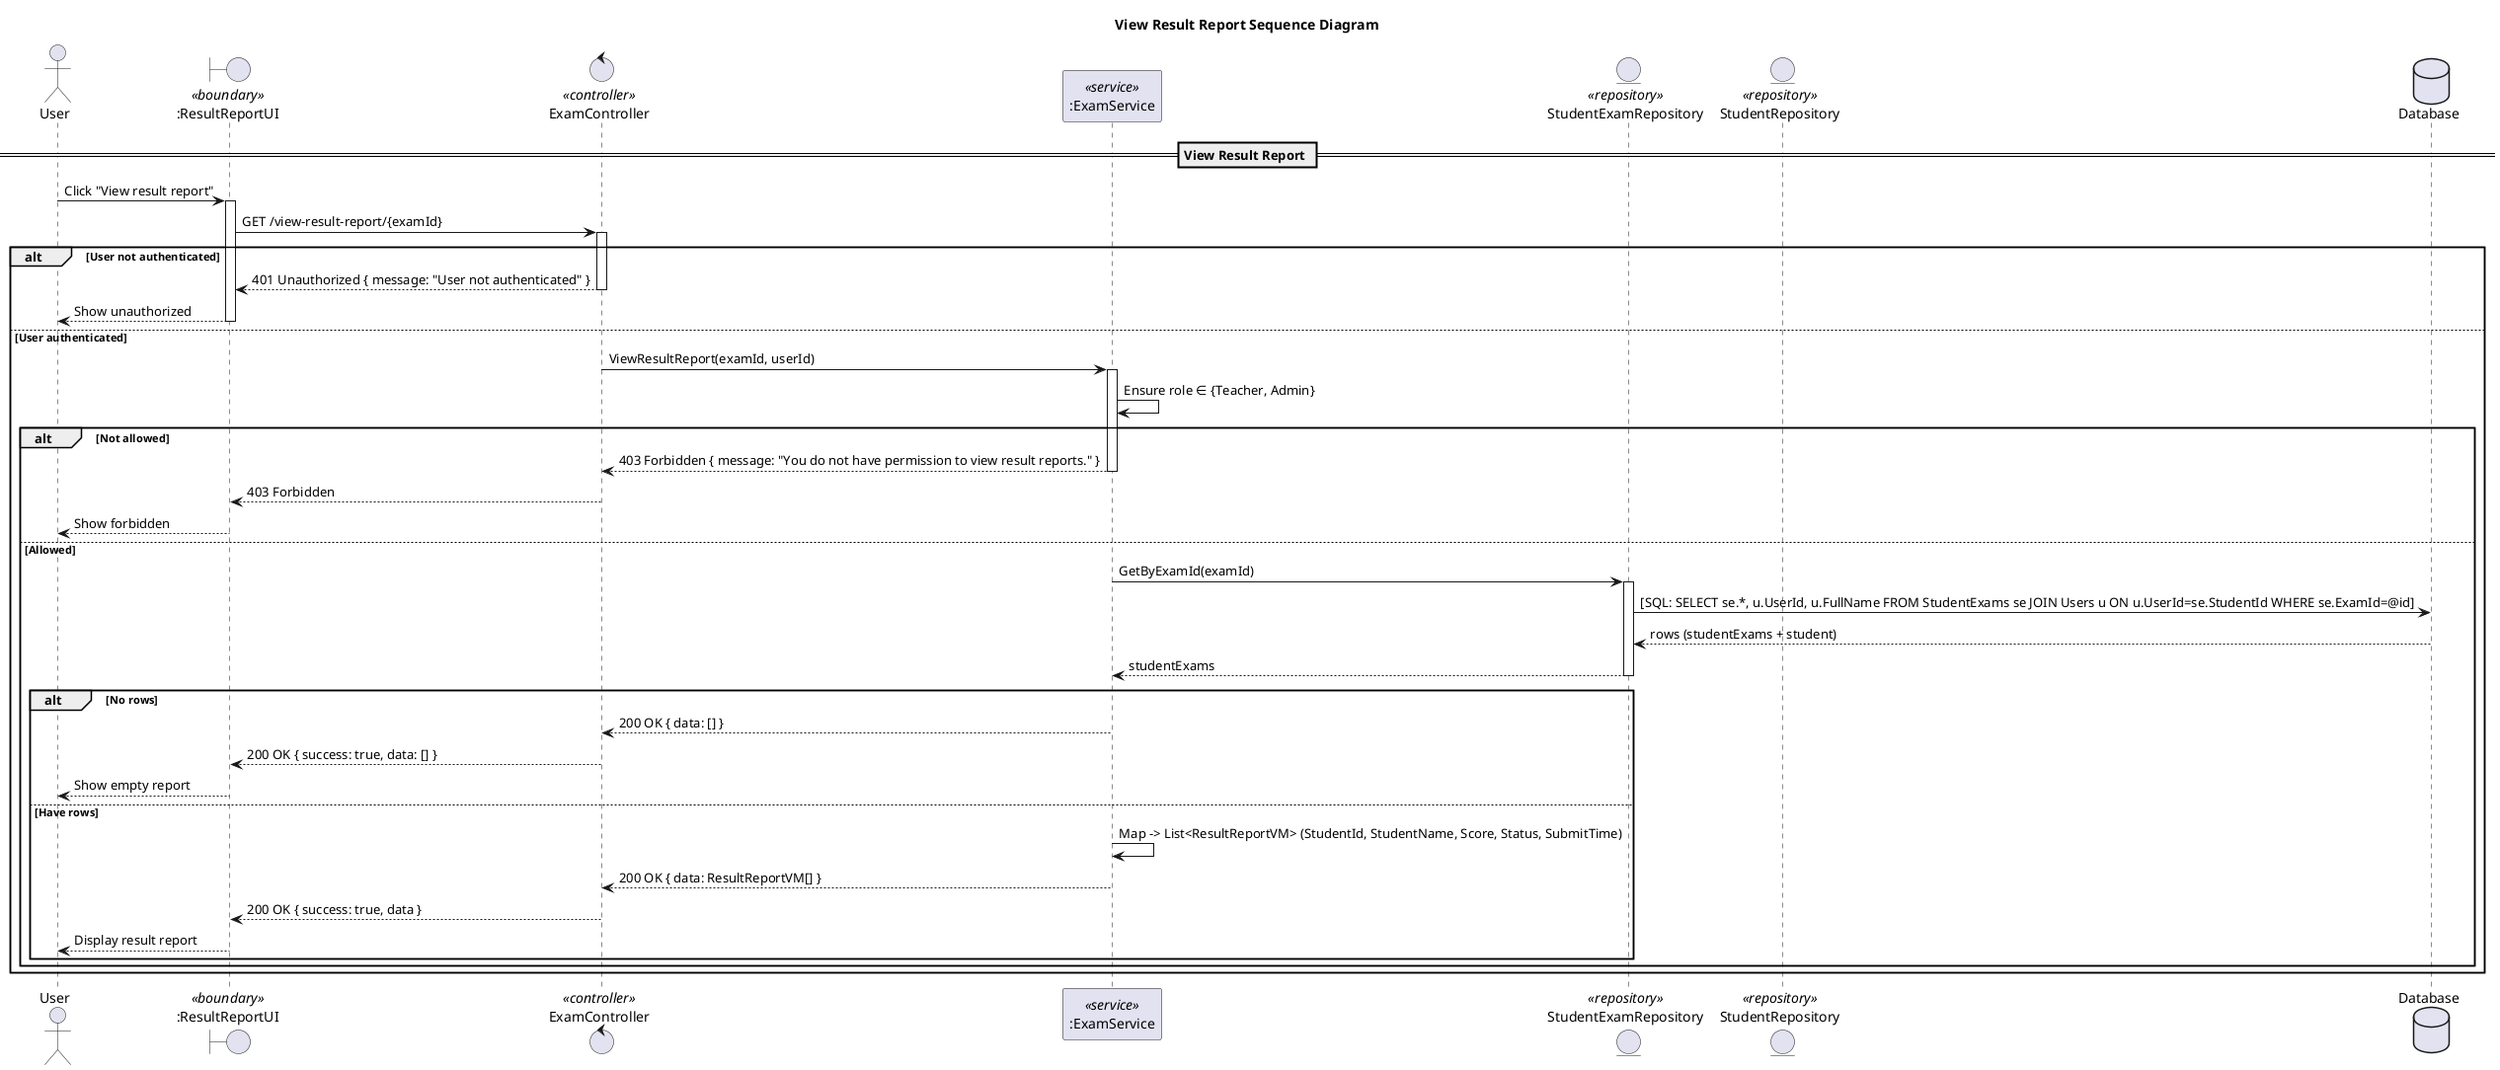 @startuml
title View Result Report Sequence Diagram 
actor "User" as Client
boundary ":ResultReportUI" as UI <<boundary>>
control "ExamController" as Controller <<controller>>
participant ":ExamService" as Service <<service>>


entity "StudentExamRepository" as StuExamRepo <<repository>>
entity "StudentRepository" as StudentRepo <<repository>>

database "Database" as DB

== View Result Report ==

Client -> UI: Click "View result report"
activate UI
UI -> Controller: GET /view-result-report/{examId}
activate Controller

alt User not authenticated
  Controller --> UI: 401 Unauthorized { message: "User not authenticated" }
  deactivate Controller
  UI --> Client: Show unauthorized
  deactivate UI
else User authenticated
  Controller -> Service: ViewResultReport(examId, userId)
  activate Service

  '--- Authorization (must be Teacher/Admin) ---
  Service -> Service: Ensure role ∈ {Teacher, Admin}
  alt Not allowed
    Service --> Controller: 403 Forbidden { message: "You do not have permission to view result reports." }
    deactivate Service
    Controller --> UI: 403 Forbidden
    deactivate Controller
    UI --> Client: Show forbidden
    deactivate UI
  else Allowed
    '--- Query StudentExams including Student info ---
    Service -> StuExamRepo: GetByExamId(examId)
    activate StuExamRepo
    StuExamRepo -> DB: [SQL: SELECT se.*, u.UserId, u.FullName FROM StudentExams se JOIN Users u ON u.UserId=se.StudentId WHERE se.ExamId=@id]
    DB --> StuExamRepo: rows (studentExams + student)
    StuExamRepo --> Service: studentExams
    deactivate StuExamRepo

    alt No rows
      Service --> Controller: 200 OK { data: [] }
      deactivate Service
      Controller --> UI: 200 OK { success: true, data: [] }
      deactivate Controller
      UI --> Client: Show empty report
      deactivate UI
    else Have rows
      Service -> Service: Map -> List<ResultReportVM> (StudentId, StudentName, Score, Status, SubmitTime)
      Service --> Controller: 200 OK { data: ResultReportVM[] }
      deactivate Service
      Controller --> UI: 200 OK { success: true, data }
      deactivate Controller
      UI --> Client: Display result report
      deactivate UI
    end alt
  end alt
end alt
@enduml
